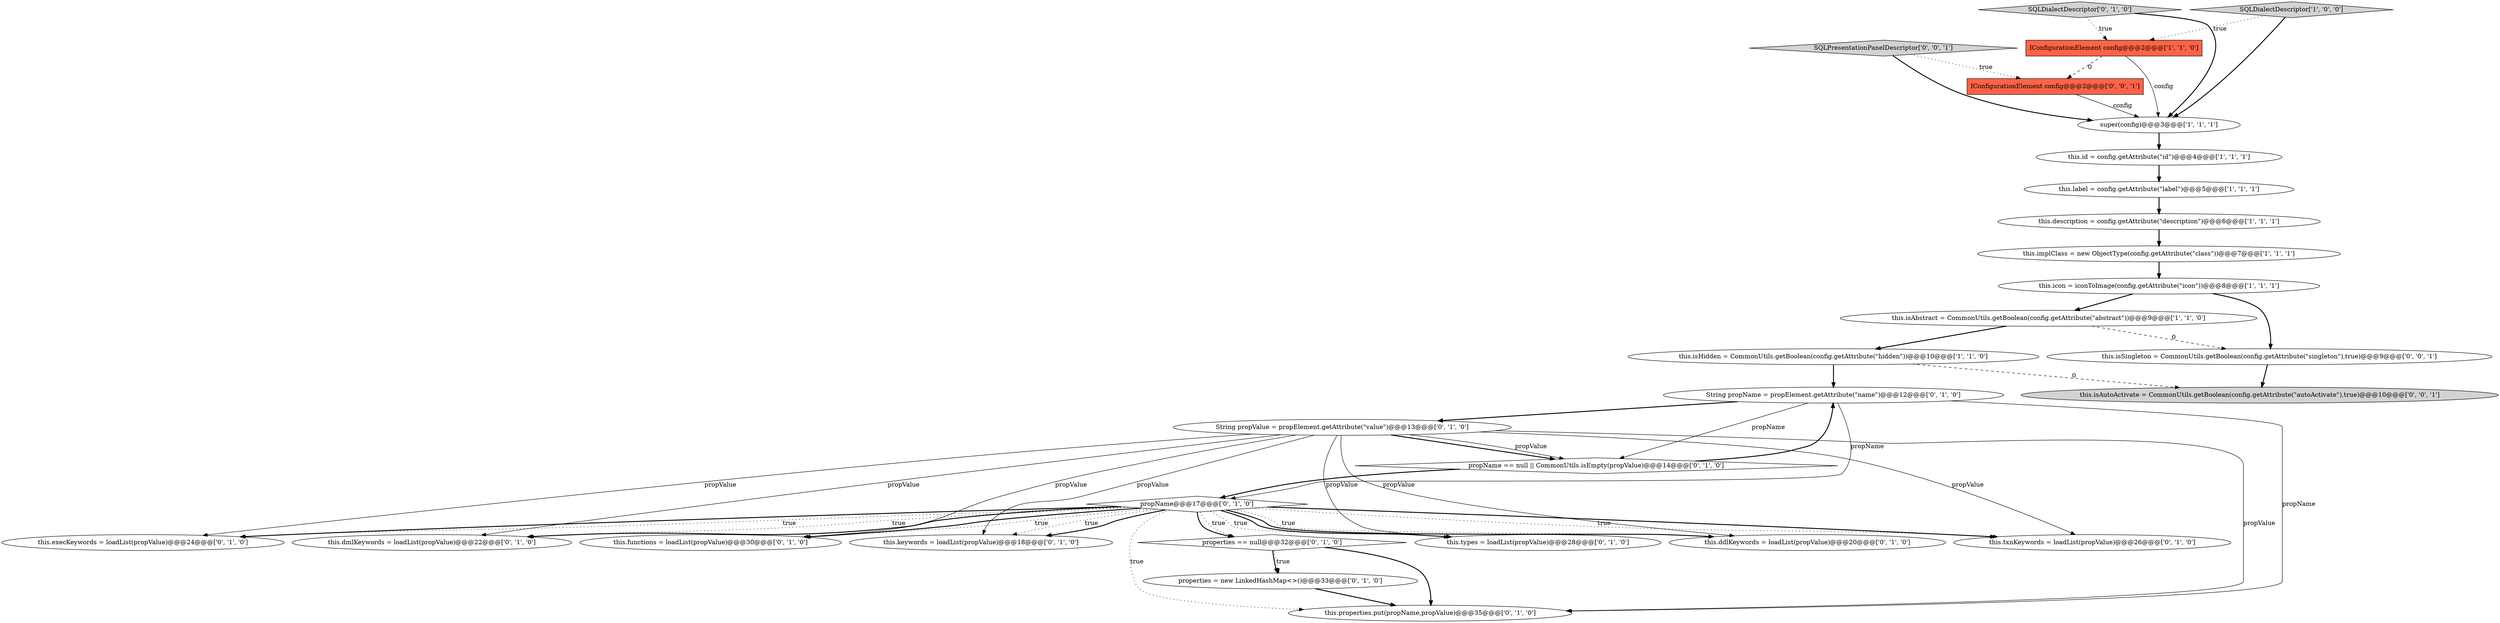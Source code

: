 digraph {
16 [style = filled, label = "properties == null@@@32@@@['0', '1', '0']", fillcolor = white, shape = diamond image = "AAA1AAABBB2BBB"];
10 [style = filled, label = "this.ddlKeywords = loadList(propValue)@@@20@@@['0', '1', '0']", fillcolor = white, shape = ellipse image = "AAA1AAABBB2BBB"];
17 [style = filled, label = "this.txnKeywords = loadList(propValue)@@@26@@@['0', '1', '0']", fillcolor = white, shape = ellipse image = "AAA1AAABBB2BBB"];
2 [style = filled, label = "this.implClass = new ObjectType(config.getAttribute(\"class\"))@@@7@@@['1', '1', '1']", fillcolor = white, shape = ellipse image = "AAA0AAABBB1BBB"];
19 [style = filled, label = "String propName = propElement.getAttribute(\"name\")@@@12@@@['0', '1', '0']", fillcolor = white, shape = ellipse image = "AAA1AAABBB2BBB"];
14 [style = filled, label = "this.types = loadList(propValue)@@@28@@@['0', '1', '0']", fillcolor = white, shape = ellipse image = "AAA1AAABBB2BBB"];
0 [style = filled, label = "this.id = config.getAttribute(\"id\")@@@4@@@['1', '1', '1']", fillcolor = white, shape = ellipse image = "AAA0AAABBB1BBB"];
15 [style = filled, label = "propName == null || CommonUtils.isEmpty(propValue)@@@14@@@['0', '1', '0']", fillcolor = white, shape = diamond image = "AAA1AAABBB2BBB"];
12 [style = filled, label = "propName@@@17@@@['0', '1', '0']", fillcolor = white, shape = diamond image = "AAA1AAABBB2BBB"];
21 [style = filled, label = "properties = new LinkedHashMap<>()@@@33@@@['0', '1', '0']", fillcolor = white, shape = ellipse image = "AAA1AAABBB2BBB"];
1 [style = filled, label = "this.isAbstract = CommonUtils.getBoolean(config.getAttribute(\"abstract\"))@@@9@@@['1', '1', '0']", fillcolor = white, shape = ellipse image = "AAA0AAABBB1BBB"];
24 [style = filled, label = "this.execKeywords = loadList(propValue)@@@24@@@['0', '1', '0']", fillcolor = white, shape = ellipse image = "AAA1AAABBB2BBB"];
13 [style = filled, label = "String propValue = propElement.getAttribute(\"value\")@@@13@@@['0', '1', '0']", fillcolor = white, shape = ellipse image = "AAA1AAABBB2BBB"];
25 [style = filled, label = "this.isAutoActivate = CommonUtils.getBoolean(config.getAttribute(\"autoActivate\"),true)@@@10@@@['0', '0', '1']", fillcolor = lightgray, shape = ellipse image = "AAA0AAABBB3BBB"];
28 [style = filled, label = "SQLPresentationPanelDescriptor['0', '0', '1']", fillcolor = lightgray, shape = diamond image = "AAA0AAABBB3BBB"];
27 [style = filled, label = "this.isSingleton = CommonUtils.getBoolean(config.getAttribute(\"singleton\"),true)@@@9@@@['0', '0', '1']", fillcolor = white, shape = ellipse image = "AAA0AAABBB3BBB"];
3 [style = filled, label = "this.icon = iconToImage(config.getAttribute(\"icon\"))@@@8@@@['1', '1', '1']", fillcolor = white, shape = ellipse image = "AAA0AAABBB1BBB"];
5 [style = filled, label = "this.isHidden = CommonUtils.getBoolean(config.getAttribute(\"hidden\"))@@@10@@@['1', '1', '0']", fillcolor = white, shape = ellipse image = "AAA0AAABBB1BBB"];
9 [style = filled, label = "this.description = config.getAttribute(\"description\")@@@6@@@['1', '1', '1']", fillcolor = white, shape = ellipse image = "AAA0AAABBB1BBB"];
4 [style = filled, label = "IConfigurationElement config@@@2@@@['1', '1', '0']", fillcolor = tomato, shape = box image = "AAA0AAABBB1BBB"];
20 [style = filled, label = "this.dmlKeywords = loadList(propValue)@@@22@@@['0', '1', '0']", fillcolor = white, shape = ellipse image = "AAA1AAABBB2BBB"];
6 [style = filled, label = "super(config)@@@3@@@['1', '1', '1']", fillcolor = white, shape = ellipse image = "AAA0AAABBB1BBB"];
11 [style = filled, label = "SQLDialectDescriptor['0', '1', '0']", fillcolor = lightgray, shape = diamond image = "AAA0AAABBB2BBB"];
22 [style = filled, label = "this.functions = loadList(propValue)@@@30@@@['0', '1', '0']", fillcolor = white, shape = ellipse image = "AAA1AAABBB2BBB"];
8 [style = filled, label = "SQLDialectDescriptor['1', '0', '0']", fillcolor = lightgray, shape = diamond image = "AAA0AAABBB1BBB"];
23 [style = filled, label = "this.keywords = loadList(propValue)@@@18@@@['0', '1', '0']", fillcolor = white, shape = ellipse image = "AAA1AAABBB2BBB"];
7 [style = filled, label = "this.label = config.getAttribute(\"label\")@@@5@@@['1', '1', '1']", fillcolor = white, shape = ellipse image = "AAA0AAABBB1BBB"];
26 [style = filled, label = "IConfigurationElement config@@@2@@@['0', '0', '1']", fillcolor = tomato, shape = box image = "AAA0AAABBB3BBB"];
18 [style = filled, label = "this.properties.put(propName,propValue)@@@35@@@['0', '1', '0']", fillcolor = white, shape = ellipse image = "AAA1AAABBB2BBB"];
12->10 [style = dotted, label="true"];
12->18 [style = dotted, label="true"];
4->26 [style = dashed, label="0"];
5->19 [style = bold, label=""];
13->15 [style = bold, label=""];
27->25 [style = bold, label=""];
28->26 [style = dotted, label="true"];
12->23 [style = dotted, label="true"];
13->24 [style = solid, label="propValue"];
0->7 [style = bold, label=""];
7->9 [style = bold, label=""];
15->12 [style = bold, label=""];
13->15 [style = solid, label="propValue"];
12->14 [style = bold, label=""];
16->18 [style = bold, label=""];
6->0 [style = bold, label=""];
12->16 [style = dotted, label="true"];
9->2 [style = bold, label=""];
26->6 [style = solid, label="config"];
15->19 [style = bold, label=""];
8->6 [style = bold, label=""];
13->17 [style = solid, label="propValue"];
12->23 [style = bold, label=""];
11->6 [style = bold, label=""];
12->20 [style = dotted, label="true"];
3->27 [style = bold, label=""];
12->24 [style = bold, label=""];
3->1 [style = bold, label=""];
19->12 [style = solid, label="propName"];
19->13 [style = bold, label=""];
2->3 [style = bold, label=""];
12->22 [style = bold, label=""];
12->16 [style = bold, label=""];
12->17 [style = dotted, label="true"];
12->10 [style = bold, label=""];
28->6 [style = bold, label=""];
12->22 [style = dotted, label="true"];
13->23 [style = solid, label="propValue"];
13->14 [style = solid, label="propValue"];
12->17 [style = bold, label=""];
16->21 [style = bold, label=""];
12->24 [style = dotted, label="true"];
1->27 [style = dashed, label="0"];
21->18 [style = bold, label=""];
5->25 [style = dashed, label="0"];
16->21 [style = dotted, label="true"];
12->20 [style = bold, label=""];
12->14 [style = dotted, label="true"];
19->15 [style = solid, label="propName"];
11->4 [style = dotted, label="true"];
4->6 [style = solid, label="config"];
13->18 [style = solid, label="propValue"];
19->18 [style = solid, label="propName"];
13->22 [style = solid, label="propValue"];
13->10 [style = solid, label="propValue"];
8->4 [style = dotted, label="true"];
13->20 [style = solid, label="propValue"];
1->5 [style = bold, label=""];
}
